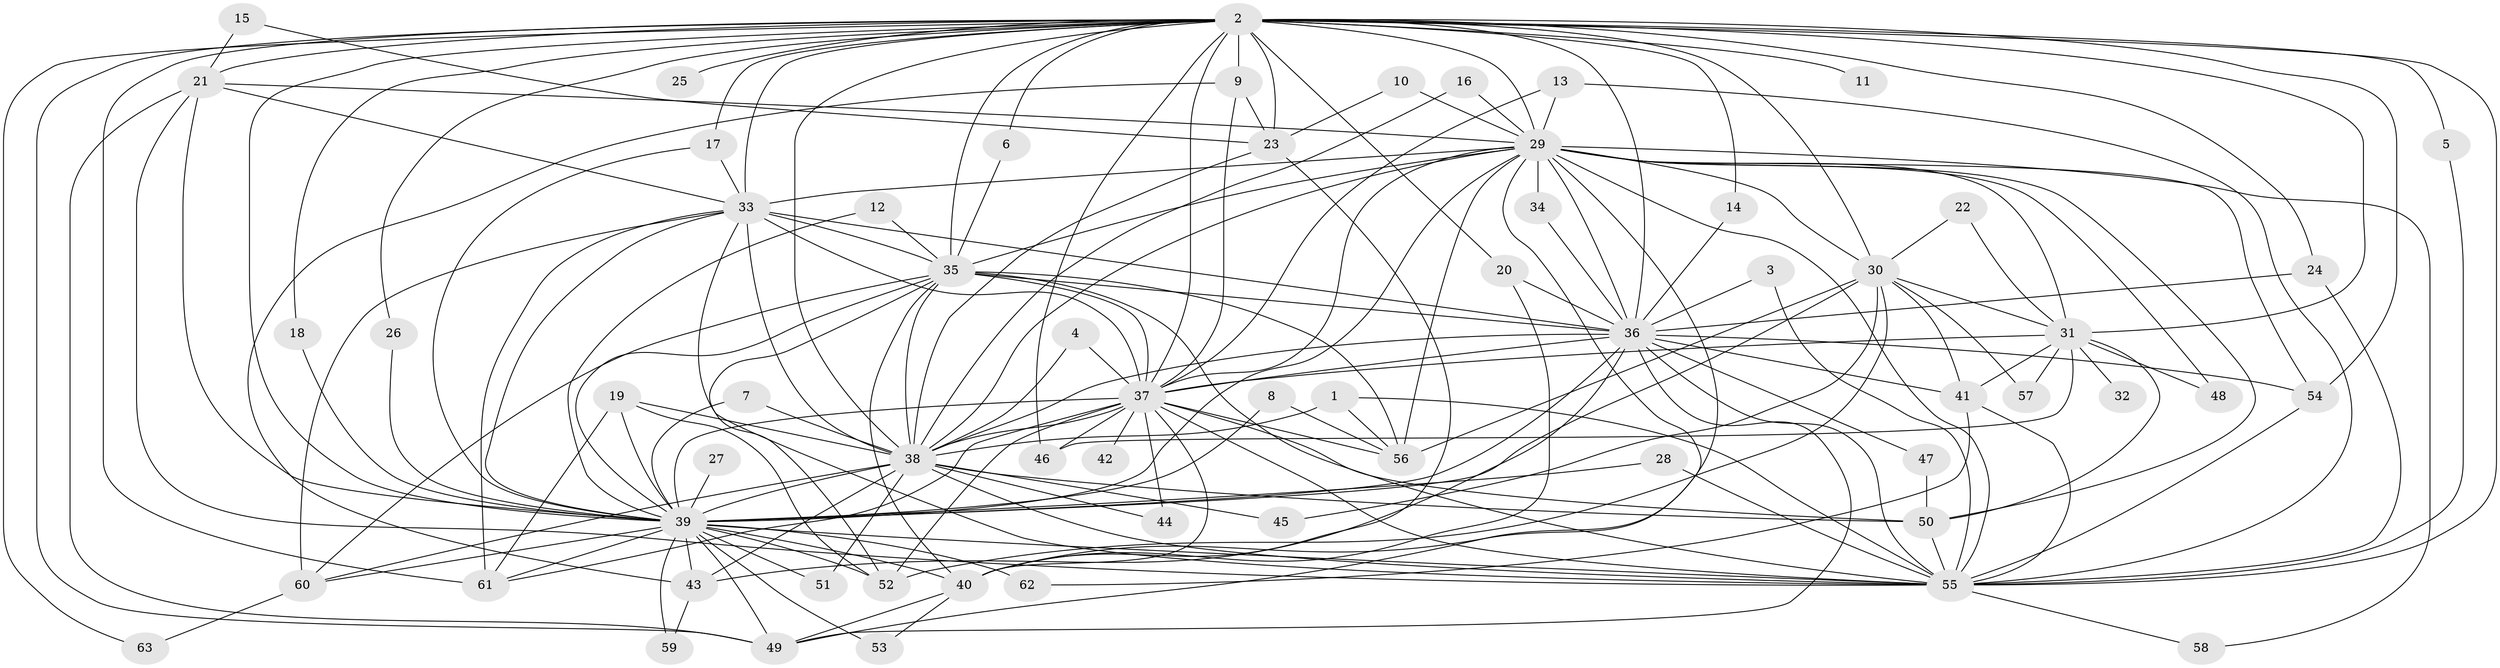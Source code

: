 // original degree distribution, {30: 0.007936507936507936, 19: 0.007936507936507936, 17: 0.007936507936507936, 21: 0.007936507936507936, 23: 0.015873015873015872, 24: 0.007936507936507936, 16: 0.007936507936507936, 22: 0.007936507936507936, 37: 0.007936507936507936, 5: 0.07142857142857142, 3: 0.18253968253968253, 2: 0.5555555555555556, 6: 0.047619047619047616, 4: 0.06349206349206349}
// Generated by graph-tools (version 1.1) at 2025/25/03/09/25 03:25:52]
// undirected, 63 vertices, 178 edges
graph export_dot {
graph [start="1"]
  node [color=gray90,style=filled];
  1;
  2;
  3;
  4;
  5;
  6;
  7;
  8;
  9;
  10;
  11;
  12;
  13;
  14;
  15;
  16;
  17;
  18;
  19;
  20;
  21;
  22;
  23;
  24;
  25;
  26;
  27;
  28;
  29;
  30;
  31;
  32;
  33;
  34;
  35;
  36;
  37;
  38;
  39;
  40;
  41;
  42;
  43;
  44;
  45;
  46;
  47;
  48;
  49;
  50;
  51;
  52;
  53;
  54;
  55;
  56;
  57;
  58;
  59;
  60;
  61;
  62;
  63;
  1 -- 38 [weight=1.0];
  1 -- 55 [weight=1.0];
  1 -- 56 [weight=1.0];
  2 -- 5 [weight=1.0];
  2 -- 6 [weight=1.0];
  2 -- 9 [weight=1.0];
  2 -- 11 [weight=2.0];
  2 -- 14 [weight=1.0];
  2 -- 17 [weight=1.0];
  2 -- 18 [weight=1.0];
  2 -- 20 [weight=1.0];
  2 -- 21 [weight=1.0];
  2 -- 23 [weight=2.0];
  2 -- 24 [weight=1.0];
  2 -- 25 [weight=2.0];
  2 -- 26 [weight=1.0];
  2 -- 29 [weight=2.0];
  2 -- 30 [weight=3.0];
  2 -- 31 [weight=1.0];
  2 -- 33 [weight=2.0];
  2 -- 35 [weight=2.0];
  2 -- 36 [weight=6.0];
  2 -- 37 [weight=2.0];
  2 -- 38 [weight=3.0];
  2 -- 39 [weight=2.0];
  2 -- 46 [weight=1.0];
  2 -- 49 [weight=1.0];
  2 -- 54 [weight=1.0];
  2 -- 55 [weight=2.0];
  2 -- 61 [weight=2.0];
  2 -- 63 [weight=1.0];
  3 -- 36 [weight=1.0];
  3 -- 55 [weight=1.0];
  4 -- 37 [weight=1.0];
  4 -- 38 [weight=1.0];
  5 -- 55 [weight=1.0];
  6 -- 35 [weight=1.0];
  7 -- 38 [weight=1.0];
  7 -- 39 [weight=1.0];
  8 -- 39 [weight=1.0];
  8 -- 56 [weight=1.0];
  9 -- 23 [weight=1.0];
  9 -- 37 [weight=2.0];
  9 -- 43 [weight=1.0];
  10 -- 23 [weight=1.0];
  10 -- 29 [weight=1.0];
  12 -- 35 [weight=1.0];
  12 -- 39 [weight=1.0];
  13 -- 29 [weight=1.0];
  13 -- 37 [weight=1.0];
  13 -- 55 [weight=1.0];
  14 -- 36 [weight=1.0];
  15 -- 21 [weight=1.0];
  15 -- 23 [weight=1.0];
  16 -- 29 [weight=1.0];
  16 -- 38 [weight=1.0];
  17 -- 33 [weight=1.0];
  17 -- 39 [weight=1.0];
  18 -- 39 [weight=1.0];
  19 -- 38 [weight=1.0];
  19 -- 39 [weight=1.0];
  19 -- 52 [weight=1.0];
  19 -- 61 [weight=1.0];
  20 -- 36 [weight=1.0];
  20 -- 40 [weight=1.0];
  21 -- 29 [weight=1.0];
  21 -- 33 [weight=1.0];
  21 -- 39 [weight=1.0];
  21 -- 49 [weight=1.0];
  21 -- 55 [weight=1.0];
  22 -- 30 [weight=1.0];
  22 -- 31 [weight=1.0];
  23 -- 38 [weight=1.0];
  23 -- 40 [weight=1.0];
  24 -- 36 [weight=1.0];
  24 -- 55 [weight=1.0];
  26 -- 39 [weight=1.0];
  27 -- 39 [weight=1.0];
  28 -- 39 [weight=1.0];
  28 -- 55 [weight=1.0];
  29 -- 30 [weight=1.0];
  29 -- 31 [weight=1.0];
  29 -- 33 [weight=1.0];
  29 -- 34 [weight=1.0];
  29 -- 35 [weight=1.0];
  29 -- 36 [weight=1.0];
  29 -- 37 [weight=1.0];
  29 -- 38 [weight=1.0];
  29 -- 39 [weight=1.0];
  29 -- 40 [weight=1.0];
  29 -- 48 [weight=1.0];
  29 -- 49 [weight=1.0];
  29 -- 50 [weight=2.0];
  29 -- 54 [weight=1.0];
  29 -- 55 [weight=2.0];
  29 -- 56 [weight=1.0];
  29 -- 58 [weight=1.0];
  30 -- 31 [weight=1.0];
  30 -- 39 [weight=1.0];
  30 -- 41 [weight=1.0];
  30 -- 45 [weight=1.0];
  30 -- 52 [weight=1.0];
  30 -- 56 [weight=1.0];
  30 -- 57 [weight=1.0];
  31 -- 32 [weight=2.0];
  31 -- 37 [weight=1.0];
  31 -- 41 [weight=1.0];
  31 -- 46 [weight=1.0];
  31 -- 48 [weight=1.0];
  31 -- 50 [weight=1.0];
  31 -- 57 [weight=1.0];
  33 -- 35 [weight=2.0];
  33 -- 36 [weight=2.0];
  33 -- 37 [weight=2.0];
  33 -- 38 [weight=1.0];
  33 -- 39 [weight=2.0];
  33 -- 55 [weight=1.0];
  33 -- 60 [weight=1.0];
  33 -- 61 [weight=1.0];
  34 -- 36 [weight=1.0];
  35 -- 36 [weight=2.0];
  35 -- 37 [weight=2.0];
  35 -- 38 [weight=1.0];
  35 -- 39 [weight=1.0];
  35 -- 40 [weight=1.0];
  35 -- 52 [weight=1.0];
  35 -- 55 [weight=1.0];
  35 -- 56 [weight=1.0];
  35 -- 60 [weight=1.0];
  36 -- 37 [weight=1.0];
  36 -- 38 [weight=1.0];
  36 -- 39 [weight=1.0];
  36 -- 41 [weight=1.0];
  36 -- 43 [weight=1.0];
  36 -- 47 [weight=1.0];
  36 -- 49 [weight=1.0];
  36 -- 54 [weight=1.0];
  36 -- 55 [weight=1.0];
  37 -- 38 [weight=1.0];
  37 -- 39 [weight=1.0];
  37 -- 40 [weight=1.0];
  37 -- 42 [weight=1.0];
  37 -- 44 [weight=1.0];
  37 -- 46 [weight=1.0];
  37 -- 50 [weight=1.0];
  37 -- 52 [weight=1.0];
  37 -- 55 [weight=1.0];
  37 -- 56 [weight=1.0];
  37 -- 61 [weight=1.0];
  38 -- 39 [weight=2.0];
  38 -- 43 [weight=1.0];
  38 -- 44 [weight=1.0];
  38 -- 45 [weight=1.0];
  38 -- 50 [weight=1.0];
  38 -- 51 [weight=1.0];
  38 -- 55 [weight=1.0];
  38 -- 60 [weight=1.0];
  39 -- 40 [weight=1.0];
  39 -- 43 [weight=1.0];
  39 -- 49 [weight=1.0];
  39 -- 51 [weight=1.0];
  39 -- 52 [weight=1.0];
  39 -- 53 [weight=1.0];
  39 -- 55 [weight=2.0];
  39 -- 59 [weight=1.0];
  39 -- 60 [weight=2.0];
  39 -- 61 [weight=1.0];
  39 -- 62 [weight=2.0];
  40 -- 49 [weight=1.0];
  40 -- 53 [weight=1.0];
  41 -- 55 [weight=1.0];
  41 -- 62 [weight=1.0];
  43 -- 59 [weight=1.0];
  47 -- 50 [weight=1.0];
  50 -- 55 [weight=1.0];
  54 -- 55 [weight=1.0];
  55 -- 58 [weight=1.0];
  60 -- 63 [weight=1.0];
}

